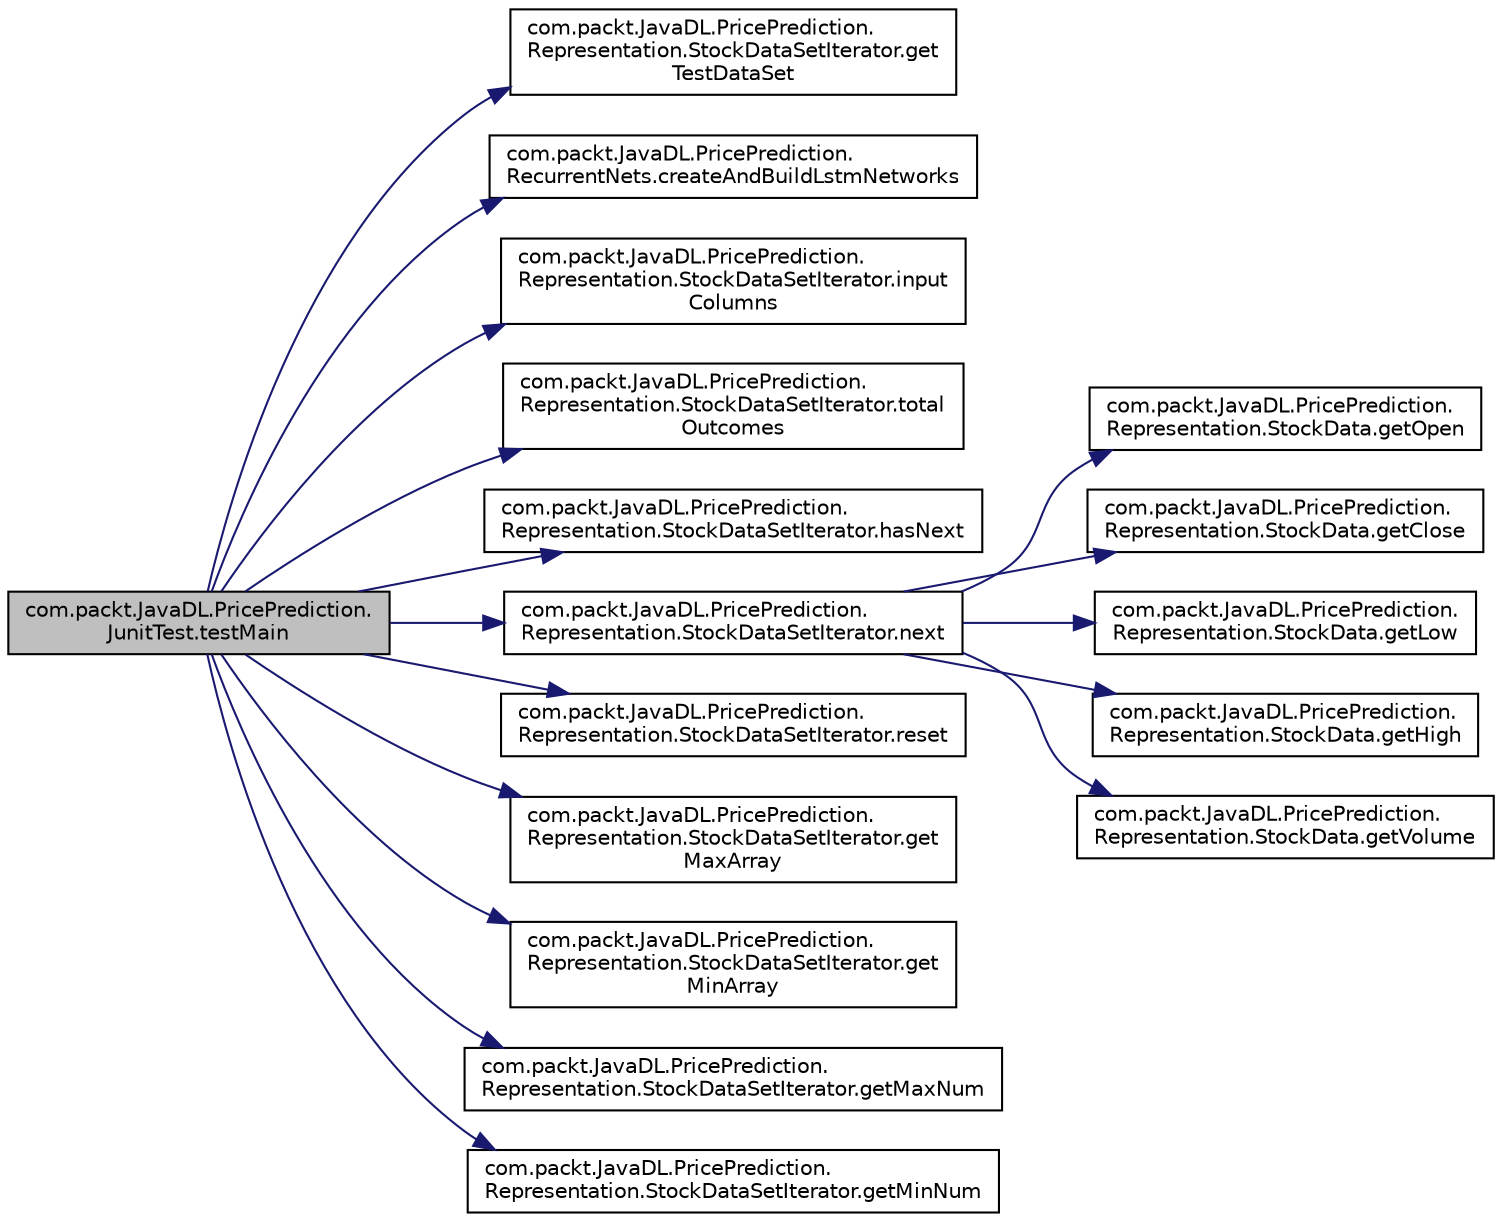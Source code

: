digraph "com.packt.JavaDL.PricePrediction.JunitTest.testMain"
{
  edge [fontname="Helvetica",fontsize="10",labelfontname="Helvetica",labelfontsize="10"];
  node [fontname="Helvetica",fontsize="10",shape=record];
  rankdir="LR";
  Node0 [label="com.packt.JavaDL.PricePrediction.\lJunitTest.testMain",height=0.2,width=0.4,color="black", fillcolor="grey75", style="filled", fontcolor="black"];
  Node0 -> Node1 [color="midnightblue",fontsize="10",style="solid",fontname="Helvetica"];
  Node1 [label="com.packt.JavaDL.PricePrediction.\lRepresentation.StockDataSetIterator.get\lTestDataSet",height=0.2,width=0.4,color="black", fillcolor="white", style="filled",URL="$classcom_1_1packt_1_1_java_d_l_1_1_price_prediction_1_1_representation_1_1_stock_data_set_iterator.html#af711665ce8d7c35ad1ee4121385c38ab"];
  Node0 -> Node2 [color="midnightblue",fontsize="10",style="solid",fontname="Helvetica"];
  Node2 [label="com.packt.JavaDL.PricePrediction.\lRecurrentNets.createAndBuildLstmNetworks",height=0.2,width=0.4,color="black", fillcolor="white", style="filled",URL="$classcom_1_1packt_1_1_java_d_l_1_1_price_prediction_1_1_recurrent_nets.html#a4c93e8e72c8701fe72163ebfebcf6e87"];
  Node0 -> Node3 [color="midnightblue",fontsize="10",style="solid",fontname="Helvetica"];
  Node3 [label="com.packt.JavaDL.PricePrediction.\lRepresentation.StockDataSetIterator.input\lColumns",height=0.2,width=0.4,color="black", fillcolor="white", style="filled",URL="$classcom_1_1packt_1_1_java_d_l_1_1_price_prediction_1_1_representation_1_1_stock_data_set_iterator.html#a2bc8c0660484b86baeb6d62330615678"];
  Node0 -> Node4 [color="midnightblue",fontsize="10",style="solid",fontname="Helvetica"];
  Node4 [label="com.packt.JavaDL.PricePrediction.\lRepresentation.StockDataSetIterator.total\lOutcomes",height=0.2,width=0.4,color="black", fillcolor="white", style="filled",URL="$classcom_1_1packt_1_1_java_d_l_1_1_price_prediction_1_1_representation_1_1_stock_data_set_iterator.html#a0f1e1adcc3ce9915284671e88c054c1a"];
  Node0 -> Node5 [color="midnightblue",fontsize="10",style="solid",fontname="Helvetica"];
  Node5 [label="com.packt.JavaDL.PricePrediction.\lRepresentation.StockDataSetIterator.hasNext",height=0.2,width=0.4,color="black", fillcolor="white", style="filled",URL="$classcom_1_1packt_1_1_java_d_l_1_1_price_prediction_1_1_representation_1_1_stock_data_set_iterator.html#ae4b76ae4cc6b7b6c10ae7711b401dfc8"];
  Node0 -> Node6 [color="midnightblue",fontsize="10",style="solid",fontname="Helvetica"];
  Node6 [label="com.packt.JavaDL.PricePrediction.\lRepresentation.StockDataSetIterator.next",height=0.2,width=0.4,color="black", fillcolor="white", style="filled",URL="$classcom_1_1packt_1_1_java_d_l_1_1_price_prediction_1_1_representation_1_1_stock_data_set_iterator.html#a3a6acbe9a04eedff9062d2660fc86e2f"];
  Node6 -> Node7 [color="midnightblue",fontsize="10",style="solid",fontname="Helvetica"];
  Node7 [label="com.packt.JavaDL.PricePrediction.\lRepresentation.StockData.getOpen",height=0.2,width=0.4,color="black", fillcolor="white", style="filled",URL="$classcom_1_1packt_1_1_java_d_l_1_1_price_prediction_1_1_representation_1_1_stock_data.html#aeec9caaca5f9e9e2aabdab7a87c7764e"];
  Node6 -> Node8 [color="midnightblue",fontsize="10",style="solid",fontname="Helvetica"];
  Node8 [label="com.packt.JavaDL.PricePrediction.\lRepresentation.StockData.getClose",height=0.2,width=0.4,color="black", fillcolor="white", style="filled",URL="$classcom_1_1packt_1_1_java_d_l_1_1_price_prediction_1_1_representation_1_1_stock_data.html#ad7d8f602523d20e2971a7f655e26c6bc"];
  Node6 -> Node9 [color="midnightblue",fontsize="10",style="solid",fontname="Helvetica"];
  Node9 [label="com.packt.JavaDL.PricePrediction.\lRepresentation.StockData.getLow",height=0.2,width=0.4,color="black", fillcolor="white", style="filled",URL="$classcom_1_1packt_1_1_java_d_l_1_1_price_prediction_1_1_representation_1_1_stock_data.html#a56d7d04a57118c63f86cfb1ef21d9808"];
  Node6 -> Node10 [color="midnightblue",fontsize="10",style="solid",fontname="Helvetica"];
  Node10 [label="com.packt.JavaDL.PricePrediction.\lRepresentation.StockData.getHigh",height=0.2,width=0.4,color="black", fillcolor="white", style="filled",URL="$classcom_1_1packt_1_1_java_d_l_1_1_price_prediction_1_1_representation_1_1_stock_data.html#a0edac72a5ad5fd1ec7ebcf3796dfc11d"];
  Node6 -> Node11 [color="midnightblue",fontsize="10",style="solid",fontname="Helvetica"];
  Node11 [label="com.packt.JavaDL.PricePrediction.\lRepresentation.StockData.getVolume",height=0.2,width=0.4,color="black", fillcolor="white", style="filled",URL="$classcom_1_1packt_1_1_java_d_l_1_1_price_prediction_1_1_representation_1_1_stock_data.html#ad777750411584157558e9754193b73f9"];
  Node0 -> Node12 [color="midnightblue",fontsize="10",style="solid",fontname="Helvetica"];
  Node12 [label="com.packt.JavaDL.PricePrediction.\lRepresentation.StockDataSetIterator.reset",height=0.2,width=0.4,color="black", fillcolor="white", style="filled",URL="$classcom_1_1packt_1_1_java_d_l_1_1_price_prediction_1_1_representation_1_1_stock_data_set_iterator.html#a8bd617fa6207280ed88670682df6d05f"];
  Node0 -> Node13 [color="midnightblue",fontsize="10",style="solid",fontname="Helvetica"];
  Node13 [label="com.packt.JavaDL.PricePrediction.\lRepresentation.StockDataSetIterator.get\lMaxArray",height=0.2,width=0.4,color="black", fillcolor="white", style="filled",URL="$classcom_1_1packt_1_1_java_d_l_1_1_price_prediction_1_1_representation_1_1_stock_data_set_iterator.html#ac4f3d55a4cce3214ee7dc79c23d1cce2"];
  Node0 -> Node14 [color="midnightblue",fontsize="10",style="solid",fontname="Helvetica"];
  Node14 [label="com.packt.JavaDL.PricePrediction.\lRepresentation.StockDataSetIterator.get\lMinArray",height=0.2,width=0.4,color="black", fillcolor="white", style="filled",URL="$classcom_1_1packt_1_1_java_d_l_1_1_price_prediction_1_1_representation_1_1_stock_data_set_iterator.html#a117bd6d0965339e068e46ef11710e81d"];
  Node0 -> Node15 [color="midnightblue",fontsize="10",style="solid",fontname="Helvetica"];
  Node15 [label="com.packt.JavaDL.PricePrediction.\lRepresentation.StockDataSetIterator.getMaxNum",height=0.2,width=0.4,color="black", fillcolor="white", style="filled",URL="$classcom_1_1packt_1_1_java_d_l_1_1_price_prediction_1_1_representation_1_1_stock_data_set_iterator.html#ad0300d9d9c1cb0174d6b5c03eff6ec90"];
  Node0 -> Node16 [color="midnightblue",fontsize="10",style="solid",fontname="Helvetica"];
  Node16 [label="com.packt.JavaDL.PricePrediction.\lRepresentation.StockDataSetIterator.getMinNum",height=0.2,width=0.4,color="black", fillcolor="white", style="filled",URL="$classcom_1_1packt_1_1_java_d_l_1_1_price_prediction_1_1_representation_1_1_stock_data_set_iterator.html#ad84633edf0a8d2ae19457b435c8edb6d"];
}
